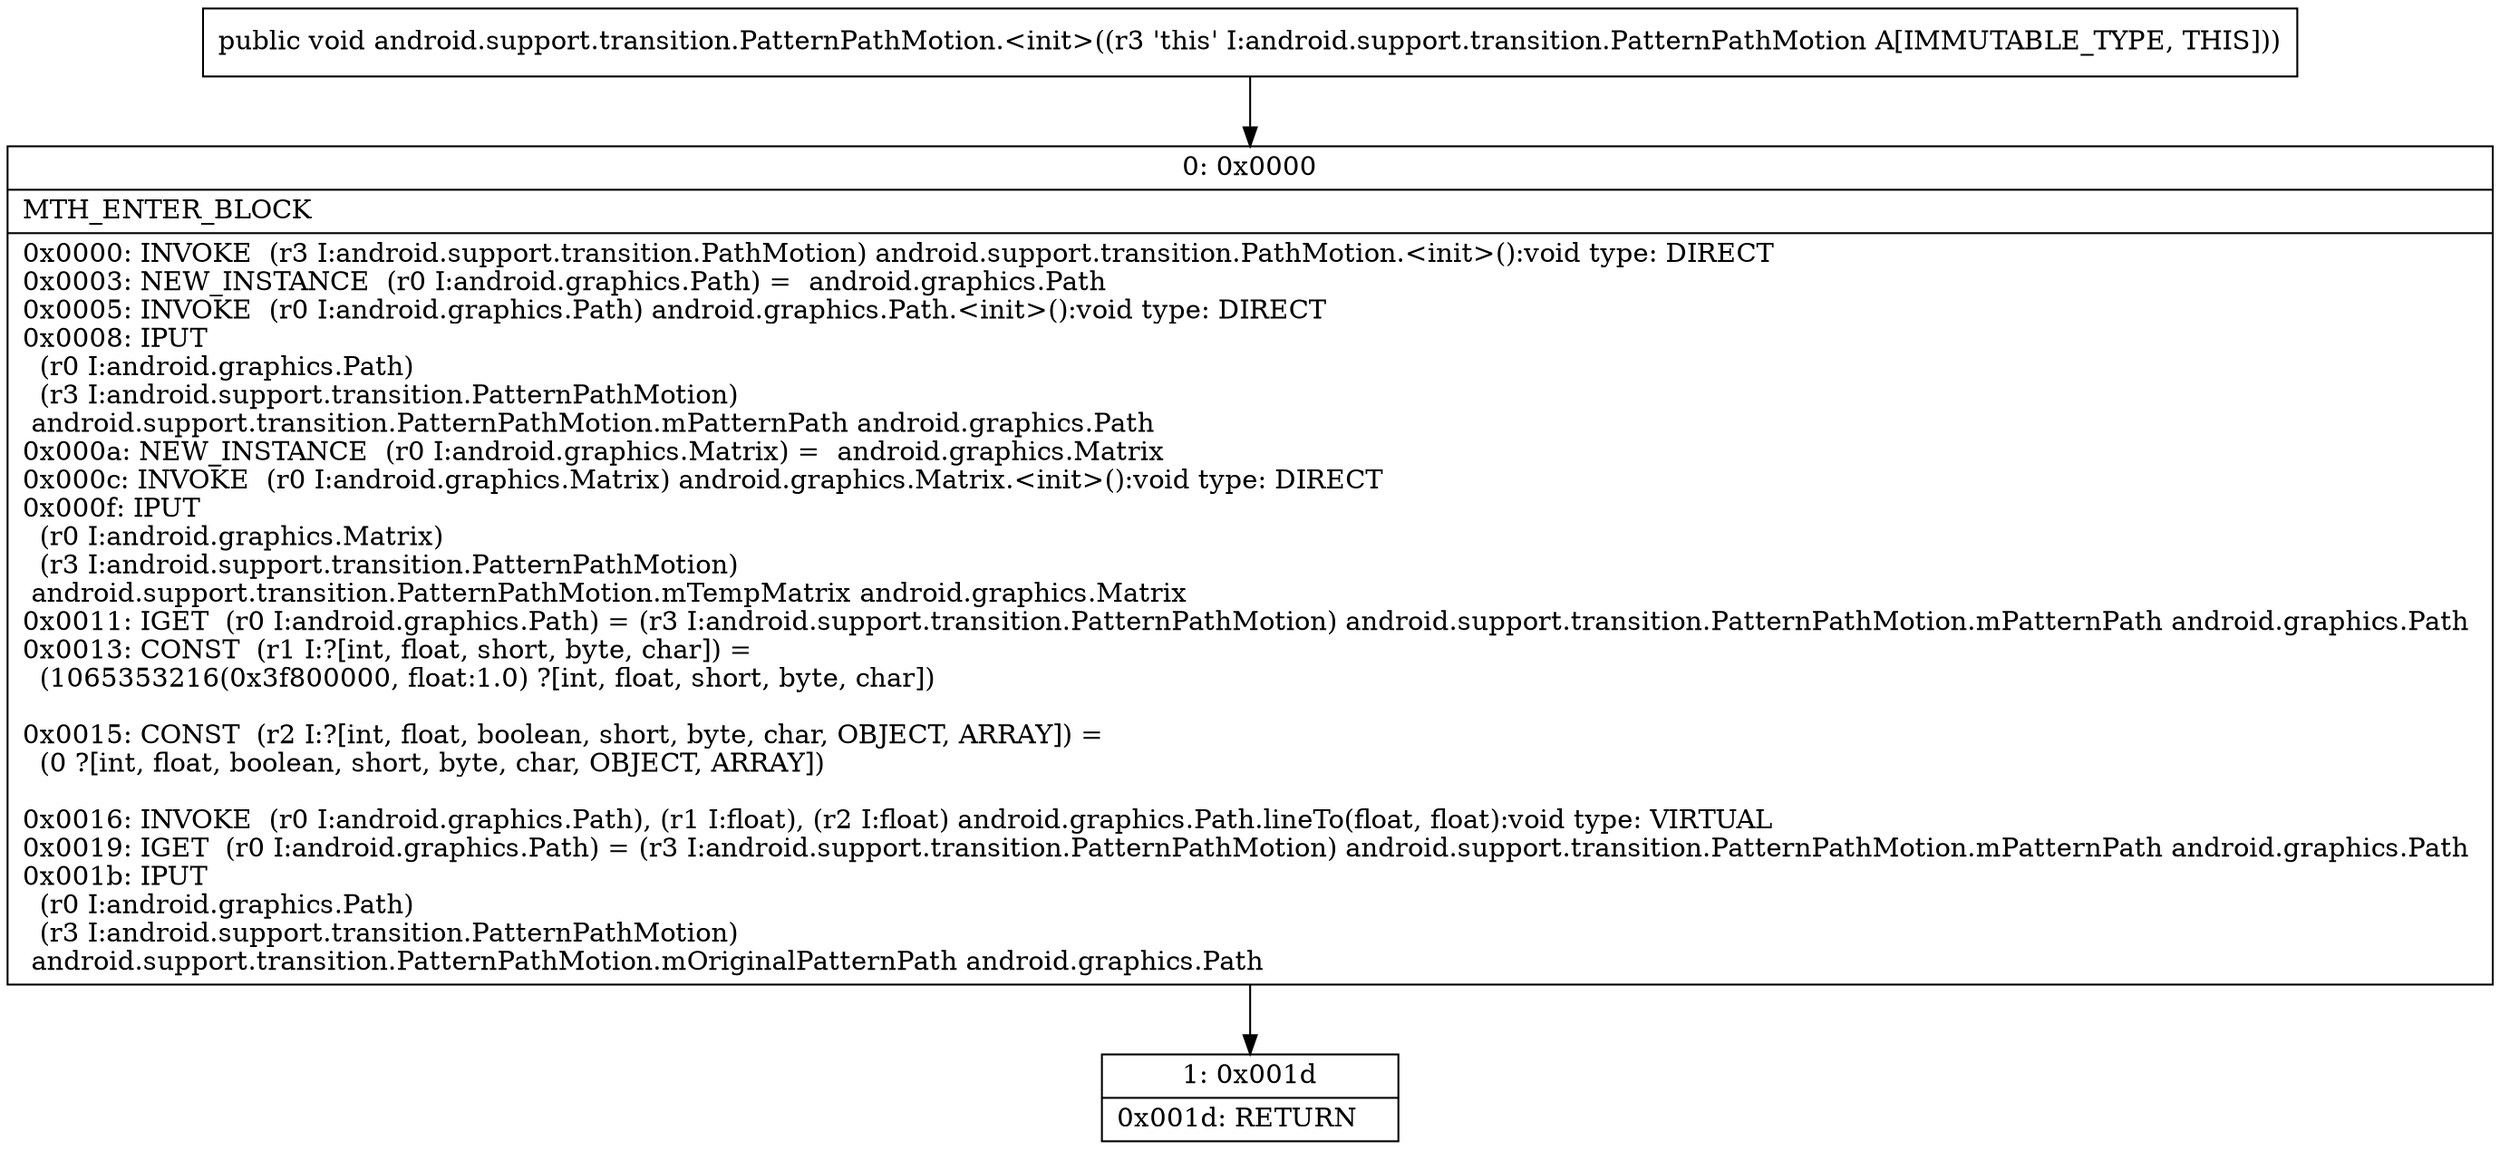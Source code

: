digraph "CFG forandroid.support.transition.PatternPathMotion.\<init\>()V" {
Node_0 [shape=record,label="{0\:\ 0x0000|MTH_ENTER_BLOCK\l|0x0000: INVOKE  (r3 I:android.support.transition.PathMotion) android.support.transition.PathMotion.\<init\>():void type: DIRECT \l0x0003: NEW_INSTANCE  (r0 I:android.graphics.Path) =  android.graphics.Path \l0x0005: INVOKE  (r0 I:android.graphics.Path) android.graphics.Path.\<init\>():void type: DIRECT \l0x0008: IPUT  \l  (r0 I:android.graphics.Path)\l  (r3 I:android.support.transition.PatternPathMotion)\l android.support.transition.PatternPathMotion.mPatternPath android.graphics.Path \l0x000a: NEW_INSTANCE  (r0 I:android.graphics.Matrix) =  android.graphics.Matrix \l0x000c: INVOKE  (r0 I:android.graphics.Matrix) android.graphics.Matrix.\<init\>():void type: DIRECT \l0x000f: IPUT  \l  (r0 I:android.graphics.Matrix)\l  (r3 I:android.support.transition.PatternPathMotion)\l android.support.transition.PatternPathMotion.mTempMatrix android.graphics.Matrix \l0x0011: IGET  (r0 I:android.graphics.Path) = (r3 I:android.support.transition.PatternPathMotion) android.support.transition.PatternPathMotion.mPatternPath android.graphics.Path \l0x0013: CONST  (r1 I:?[int, float, short, byte, char]) = \l  (1065353216(0x3f800000, float:1.0) ?[int, float, short, byte, char])\l \l0x0015: CONST  (r2 I:?[int, float, boolean, short, byte, char, OBJECT, ARRAY]) = \l  (0 ?[int, float, boolean, short, byte, char, OBJECT, ARRAY])\l \l0x0016: INVOKE  (r0 I:android.graphics.Path), (r1 I:float), (r2 I:float) android.graphics.Path.lineTo(float, float):void type: VIRTUAL \l0x0019: IGET  (r0 I:android.graphics.Path) = (r3 I:android.support.transition.PatternPathMotion) android.support.transition.PatternPathMotion.mPatternPath android.graphics.Path \l0x001b: IPUT  \l  (r0 I:android.graphics.Path)\l  (r3 I:android.support.transition.PatternPathMotion)\l android.support.transition.PatternPathMotion.mOriginalPatternPath android.graphics.Path \l}"];
Node_1 [shape=record,label="{1\:\ 0x001d|0x001d: RETURN   \l}"];
MethodNode[shape=record,label="{public void android.support.transition.PatternPathMotion.\<init\>((r3 'this' I:android.support.transition.PatternPathMotion A[IMMUTABLE_TYPE, THIS])) }"];
MethodNode -> Node_0;
Node_0 -> Node_1;
}

